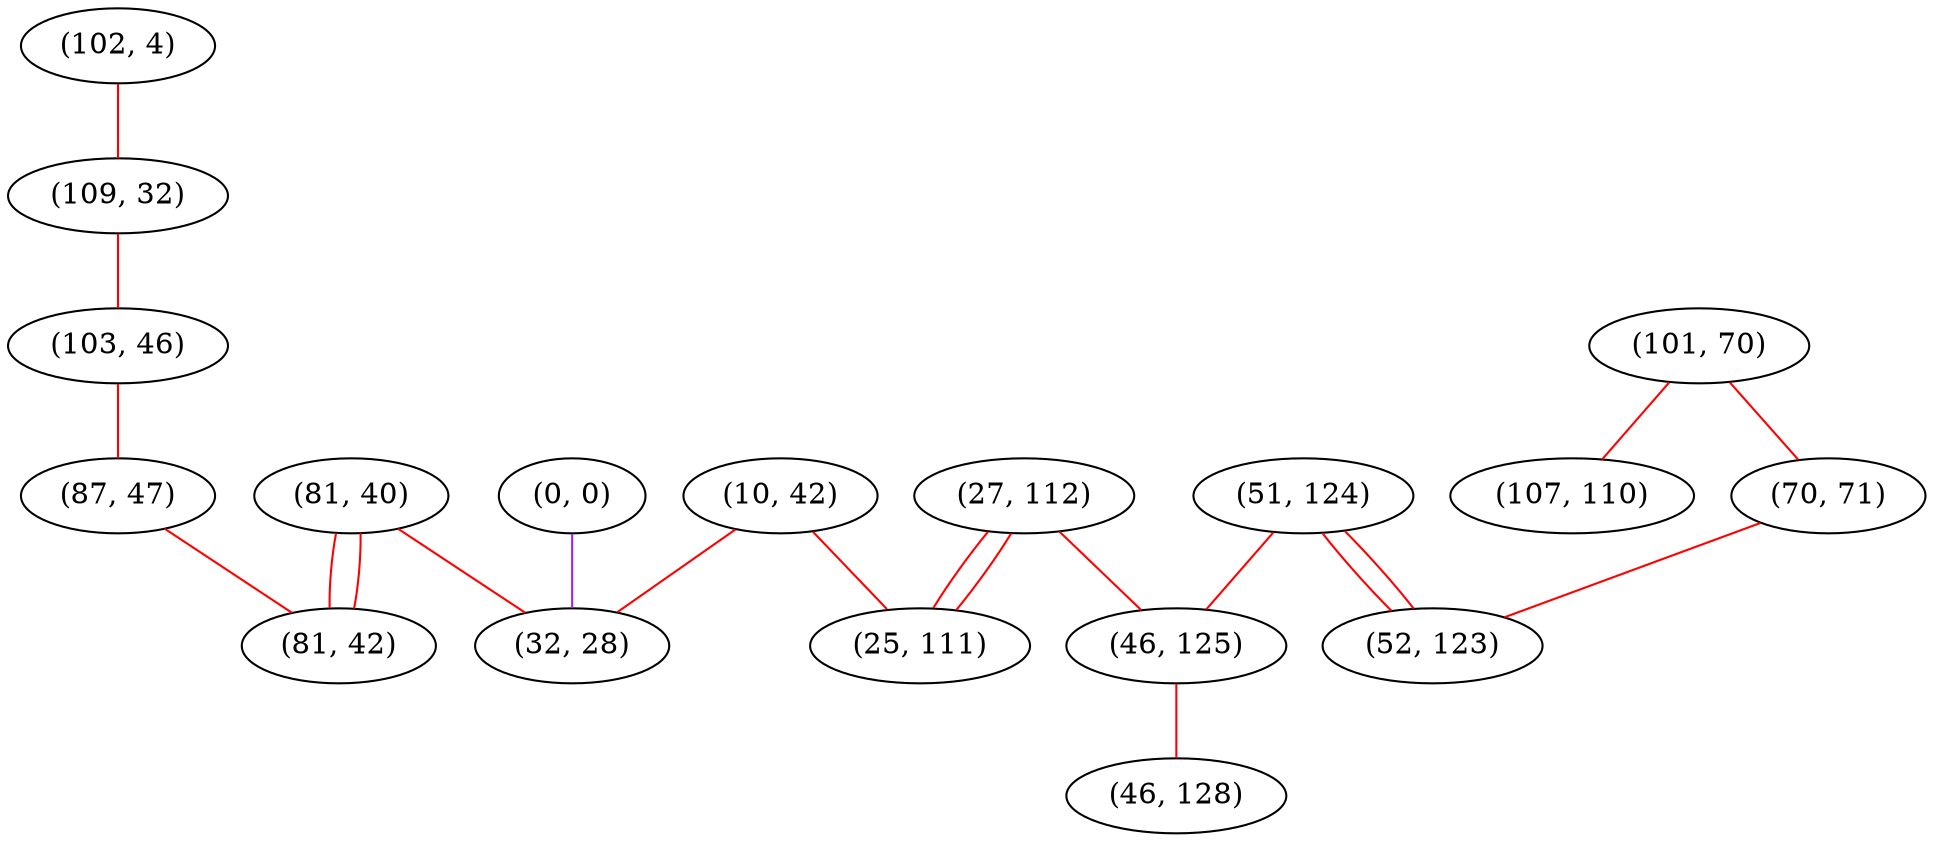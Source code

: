 graph "" {
"(102, 4)";
"(81, 40)";
"(0, 0)";
"(51, 124)";
"(10, 42)";
"(101, 70)";
"(109, 32)";
"(103, 46)";
"(87, 47)";
"(27, 112)";
"(81, 42)";
"(46, 125)";
"(46, 128)";
"(107, 110)";
"(25, 111)";
"(70, 71)";
"(52, 123)";
"(32, 28)";
"(102, 4)" -- "(109, 32)"  [color=red, key=0, weight=1];
"(81, 40)" -- "(81, 42)"  [color=red, key=0, weight=1];
"(81, 40)" -- "(81, 42)"  [color=red, key=1, weight=1];
"(81, 40)" -- "(32, 28)"  [color=red, key=0, weight=1];
"(0, 0)" -- "(32, 28)"  [color=purple, key=0, weight=4];
"(51, 124)" -- "(52, 123)"  [color=red, key=0, weight=1];
"(51, 124)" -- "(52, 123)"  [color=red, key=1, weight=1];
"(51, 124)" -- "(46, 125)"  [color=red, key=0, weight=1];
"(10, 42)" -- "(32, 28)"  [color=red, key=0, weight=1];
"(10, 42)" -- "(25, 111)"  [color=red, key=0, weight=1];
"(101, 70)" -- "(70, 71)"  [color=red, key=0, weight=1];
"(101, 70)" -- "(107, 110)"  [color=red, key=0, weight=1];
"(109, 32)" -- "(103, 46)"  [color=red, key=0, weight=1];
"(103, 46)" -- "(87, 47)"  [color=red, key=0, weight=1];
"(87, 47)" -- "(81, 42)"  [color=red, key=0, weight=1];
"(27, 112)" -- "(46, 125)"  [color=red, key=0, weight=1];
"(27, 112)" -- "(25, 111)"  [color=red, key=0, weight=1];
"(27, 112)" -- "(25, 111)"  [color=red, key=1, weight=1];
"(46, 125)" -- "(46, 128)"  [color=red, key=0, weight=1];
"(70, 71)" -- "(52, 123)"  [color=red, key=0, weight=1];
}
